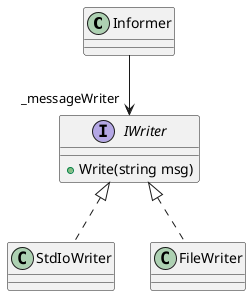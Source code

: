 @startuml

class Informer {
}

interface IWriter {
    +Write(string msg)
}

class StdIoWriter implements IWriter {
}

class FileWriter implements IWriter {
}

Informer --> "_messageWriter" IWriter
@enduml
